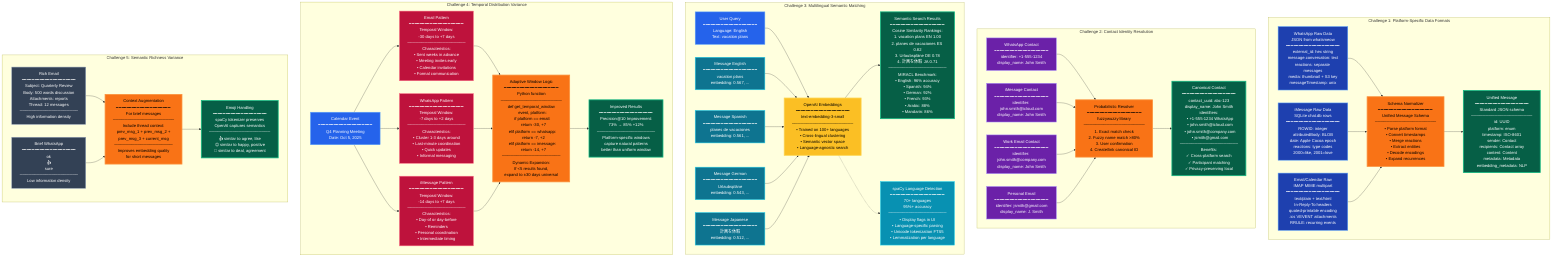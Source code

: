 graph TB
    subgraph "Challenge 1: Platform-Specific Data Formats"
        WA_Raw[WhatsApp Raw Data<br/>JSON from whatsmeow<br/>━━━━━━━━━━━━━━━━━━━━━<br/>external_id: hex string<br/>message.conversation: text<br/>reactions: separate messages<br/>media: thumbnail + S3 key<br/>messageTimestamp: unix]
        
        iMsg_Raw[iMessage Raw Data<br/>SQLite chat.db rows<br/>━━━━━━━━━━━━━━━━━━━━━<br/>ROWID: integer<br/>attributedBody: BLOB<br/>date: Apple Cocoa epoch<br/>reactions: type codes<br/>2000=like, 2001=love]
        
        Email_Raw[Email/Calendar Raw<br/>IMAP MIME multipart<br/>━━━━━━━━━━━━━━━━━━━━━<br/>text/plain + text/html<br/>In-Reply-To headers<br/>quoted-printable encoding<br/>.ics VEVENT attachments<br/>RRULE: recurring events]
        
        Normalizer[Schema Normalizer<br/>━━━━━━━━━━━━━━━━━━━━━<br/>Unified Message Schema<br/>─────────────────────<br/>• Parse platform format<br/>• Convert timestamps<br/>• Merge reactions<br/>• Extract entities<br/>• Decode encodings<br/>• Expand recurrences]
        
        Unified[Unified Message<br/>━━━━━━━━━━━━━━━━━━━━━<br/>Standard JSON schema<br/>─────────────────────<br/>id: UUID<br/>platform: enum<br/>timestamp: ISO-8601<br/>sender: Contact<br/>recipients: Contact array<br/>content: Content<br/>metadata: Metadata<br/>embedding_metadata: NLP]
        
        WA_Raw --> Normalizer
        iMsg_Raw --> Normalizer
        Email_Raw --> Normalizer
        Normalizer --> Unified
    end
    
    subgraph "Challenge 2: Contact Identity Resolution"
        Contact_WA[WhatsApp Contact<br/>━━━━━━━━━━━━━━━━━━━━━<br/>identifier: +1-555-1234<br/>display_name: John Smith]
        
        Contact_iMsg[iMessage Contact<br/>━━━━━━━━━━━━━━━━━━━━━<br/>identifier: john.smith@icloud.com<br/>display_name: John Smith]
        
        Contact_Email1[Work Email Contact<br/>━━━━━━━━━━━━━━━━━━━━━<br/>identifier: john.smith@company.com<br/>display_name: John Smith]
        
        Contact_Email2[Personal Email<br/>━━━━━━━━━━━━━━━━━━━━━<br/>identifier: jsmith@gmail.com<br/>display_name: J. Smith]
        
        Resolver[Probabilistic Resolver<br/>━━━━━━━━━━━━━━━━━━━━━<br/>fuzzywuzzy library<br/>─────────────────────<br/>1. Exact match check<br/>2. Fuzzy name match >80%<br/>3. User confirmation<br/>4. Create/link canonical ID]
        
        Canonical[Canonical Contact<br/>━━━━━━━━━━━━━━━━━━━━━<br/>contact_uuid: abc-123<br/>display_name: John Smith<br/>identifiers:<br/>  • +1-555-1234 WhatsApp<br/>  • john.smith@icloud.com<br/>  • john.smith@company.com<br/>  • jsmith@gmail.com<br/>────────────────────<br/>Benefits:<br/>✓ Cross-platform search<br/>✓ Participant matching<br/>✓ Privacy-preserving local]
        
        Contact_WA --> Resolver
        Contact_iMsg --> Resolver
        Contact_Email1 --> Resolver
        Contact_Email2 --> Resolver
        Resolver --> Canonical
    end
    
    subgraph "Challenge 3: Multilingual Semantic Matching"
        Query_EN[User Query<br/>━━━━━━━━━━━━━━━━━━━━━<br/>Language: English<br/>Text: vacation plans]
        
        Msg_EN[Message English<br/>━━━━━━━━━━━━━━━━━━━━━<br/>vacation plans<br/>embedding: 0.567, ...]
        
        Msg_ES[Message Spanish<br/>━━━━━━━━━━━━━━━━━━━━━<br/>planes de vacaciones<br/>embedding: 0.561, ...]
        
        Msg_DE[Message German<br/>━━━━━━━━━━━━━━━━━━━━━<br/>Urlaubspläne<br/>embedding: 0.543, ...]
        
        Msg_JA[Message Japanese<br/>━━━━━━━━━━━━━━━━━━━━━<br/>計画を休暇<br/>embedding: 0.512, ...]
        
        ML_Engine[OpenAI Embeddings<br/>━━━━━━━━━━━━━━━━━━━━━<br/>text-embedding-3-small<br/>─────────────────────<br/>• Trained on 100+ languages<br/>• Cross-lingual clustering<br/>• Semantic vector space<br/>• Language-agnostic search]
        
        Results[Semantic Search Results<br/>━━━━━━━━━━━━━━━━━━━━━<br/>Cosine Similarity Rankings:<br/>1. vacation plans EN 1.00<br/>2. planes de vacaciones ES 0.82<br/>3. Urlaubspläne DE 0.78<br/>4. 計画を休暇 JA 0.71<br/>────────────────────<br/>MIRACL Benchmark:<br/>• English: 96% accuracy<br/>• Spanish: 94%<br/>• German: 92%<br/>• French: 93%<br/>• Arabic: 88%<br/>• Mandarin: 86%]
        
        Query_EN --> ML_Engine
        Msg_EN --> ML_Engine
        Msg_ES --> ML_Engine
        Msg_DE --> ML_Engine
        Msg_JA --> ML_Engine
        ML_Engine --> Results
        
        Lang_Detect[spaCy Language Detection<br/>━━━━━━━━━━━━━━━━━━━━━<br/>70+ languages<br/>95%+ accuracy<br/>────────────────────<br/>• Display flags in UI<br/>• Language-specific parsing<br/>• Unicode tokenization FTS5<br/>• Lemmatization per language]
        
        ML_Engine -.-> Lang_Detect
    end
    
    subgraph "Challenge 4: Temporal Distribution Variance"
        Event[Calendar Event<br/>━━━━━━━━━━━━━━━━━━━━━<br/>Q4 Planning Meeting<br/>Date: Oct 5, 2025]
        
        Email_Pattern[Email Pattern<br/>━━━━━━━━━━━━━━━━━━━━━<br/>Temporal Window:<br/>-30 days to +7 days<br/>────────────────────<br/>Characteristics:<br/>• Sent weeks in advance<br/>• Meeting invites early<br/>• Calendar invitations<br/>• Formal communication]
        
        WA_Pattern[WhatsApp Pattern<br/>━━━━━━━━━━━━━━━━━━━━━<br/>Temporal Window:<br/>-7 days to +2 days<br/>────────────────────<br/>Characteristics:<br/>• Cluster 1-3 days around<br/>• Last-minute coordination<br/>• Quick updates<br/>• Informal messaging]
        
        iMsg_Pattern[iMessage Pattern<br/>━━━━━━━━━━━━━━━━━━━━━<br/>Temporal Window:<br/>-14 days to +7 days<br/>────────────────────<br/>Characteristics:<br/>• Day-of or day-before<br/>• Reminders<br/>• Personal coordination<br/>• Intermediate timing]
        
        Adaptive[Adaptive Window Logic<br/>━━━━━━━━━━━━━━━━━━━━━<br/>Python function<br/>─────────────────────<br/>def get_temporal_window<br/>  event, platform:<br/>  if platform == email:<br/>    return -30, +7<br/>  elif platform == whatsapp:<br/>    return -7, +2<br/>  elif platform == imessage:<br/>    return -14, +7<br/>────────────────────<br/>Dynamic Expansion:<br/>If <5 results found,<br/>expand to ±30 days universal]
        
        Better_Results[Improved Results<br/>━━━━━━━━━━━━━━━━━━━━━<br/>Precision@10 Improvement:<br/>73% → 85% +12%<br/>────────────────────<br/>Platform-specific windows<br/>capture natural patterns<br/>better than uniform window]
        
        Event --> Email_Pattern
        Event --> WA_Pattern
        Event --> iMsg_Pattern
        Email_Pattern --> Adaptive
        WA_Pattern --> Adaptive
        iMsg_Pattern --> Adaptive
        Adaptive --> Better_Results
    end
    
    subgraph "Challenge 5: Semantic Richness Variance"
        Rich_Email[Rich Email<br/>━━━━━━━━━━━━━━━━━━━━━<br/>Subject: Quarterly Review<br/>Body: 500 words discussion<br/>Attachments: reports<br/>Thread: 12 messages<br/>────────────────────<br/>High information density]
        
        Brief_WA[Brief WhatsApp<br/>━━━━━━━━━━━━━━━━━━━━━<br/>ok<br/>👍<br/>sure<br/>────────────────────<br/>Low information density]
        
        Context_Aug[Context Augmentation<br/>━━━━━━━━━━━━━━━━━━━━━<br/>For brief messages<br/>─────────────────────<br/>Include thread context:<br/>prev_msg_1 + prev_msg_2 +<br/>prev_msg_3 + current_msg<br/>────────────────────<br/>Improves embedding quality<br/>for short messages]
        
        Emoji_Handler[Emoji Handling<br/>━━━━━━━━━━━━━━━━━━━━━<br/>spaCy tokenizer preserves<br/>OpenAI captures semantics<br/>─────────────────────<br/>👍 similar to agree, like<br/>😊 similar to happy, positive<br/>🤝 similar to deal, agreement]
        
        Rich_Email --> Context_Aug
        Brief_WA --> Context_Aug
        Context_Aug --> Emoji_Handler
    end
    
    %% Styling for dark background with high contrast
    
    %% Input/Source nodes - Blue tones
    style WA_Raw fill:#1e40af,stroke:#60a5fa,stroke-width:2px,color:#fff
    style iMsg_Raw fill:#1e40af,stroke:#60a5fa,stroke-width:2px,color:#fff
    style Email_Raw fill:#1e40af,stroke:#60a5fa,stroke-width:2px,color:#fff
    style Query_EN fill:#2563eb,stroke:#60a5fa,stroke-width:2px,color:#fff
    style Event fill:#2563eb,stroke:#60a5fa,stroke-width:2px,color:#fff
    
    %% Processing nodes - Orange/Yellow tones
    style Normalizer fill:#f97316,stroke:#fb923c,stroke-width:3px,color:#000
    style Resolver fill:#f97316,stroke:#fb923c,stroke-width:3px,color:#000
    style ML_Engine fill:#fbbf24,stroke:#fcd34d,stroke-width:3px,color:#000
    style Adaptive fill:#f97316,stroke:#fb923c,stroke-width:3px,color:#000
    style Context_Aug fill:#f97316,stroke:#fb923c,stroke-width:3px,color:#000
    
    %% Output/Result nodes - Green tones
    style Unified fill:#065f46,stroke:#10b981,stroke-width:3px,color:#fff
    style Canonical fill:#065f46,stroke:#10b981,stroke-width:3px,color:#fff
    style Results fill:#065f46,stroke:#10b981,stroke-width:3px,color:#fff
    style Better_Results fill:#065f46,stroke:#10b981,stroke-width:3px,color:#fff
    style Emoji_Handler fill:#065f46,stroke:#10b981,stroke-width:3px,color:#fff
    
    %% Contact nodes - Purple tones
    style Contact_WA fill:#6b21a8,stroke:#a78bfa,stroke-width:2px,color:#fff
    style Contact_iMsg fill:#6b21a8,stroke:#a78bfa,stroke-width:2px,color:#fff
    style Contact_Email1 fill:#6b21a8,stroke:#a78bfa,stroke-width:2px,color:#fff
    style Contact_Email2 fill:#6b21a8,stroke:#a78bfa,stroke-width:2px,color:#fff
    
    %% Message nodes - Cyan tones
    style Msg_EN fill:#0e7490,stroke:#22d3ee,stroke-width:2px,color:#fff
    style Msg_ES fill:#0e7490,stroke:#22d3ee,stroke-width:2px,color:#fff
    style Msg_DE fill:#0e7490,stroke:#22d3ee,stroke-width:2px,color:#fff
    style Msg_JA fill:#0e7490,stroke:#22d3ee,stroke-width:2px,color:#fff
    style Lang_Detect fill:#0891b2,stroke:#22d3ee,stroke-width:2px,color:#fff
    
    %% Pattern nodes - Pink/Rose tones
    style Email_Pattern fill:#be123c,stroke:#fb7185,stroke-width:2px,color:#fff
    style WA_Pattern fill:#be123c,stroke:#fb7185,stroke-width:2px,color:#fff
    style iMsg_Pattern fill:#be123c,stroke:#fb7185,stroke-width:2px,color:#fff
    
    %% Content nodes - Slate tones
    style Rich_Email fill:#334155,stroke:#94a3b8,stroke-width:2px,color:#fff
    style Brief_WA fill:#334155,stroke:#94a3b8,stroke-width:2px,color:#fff
